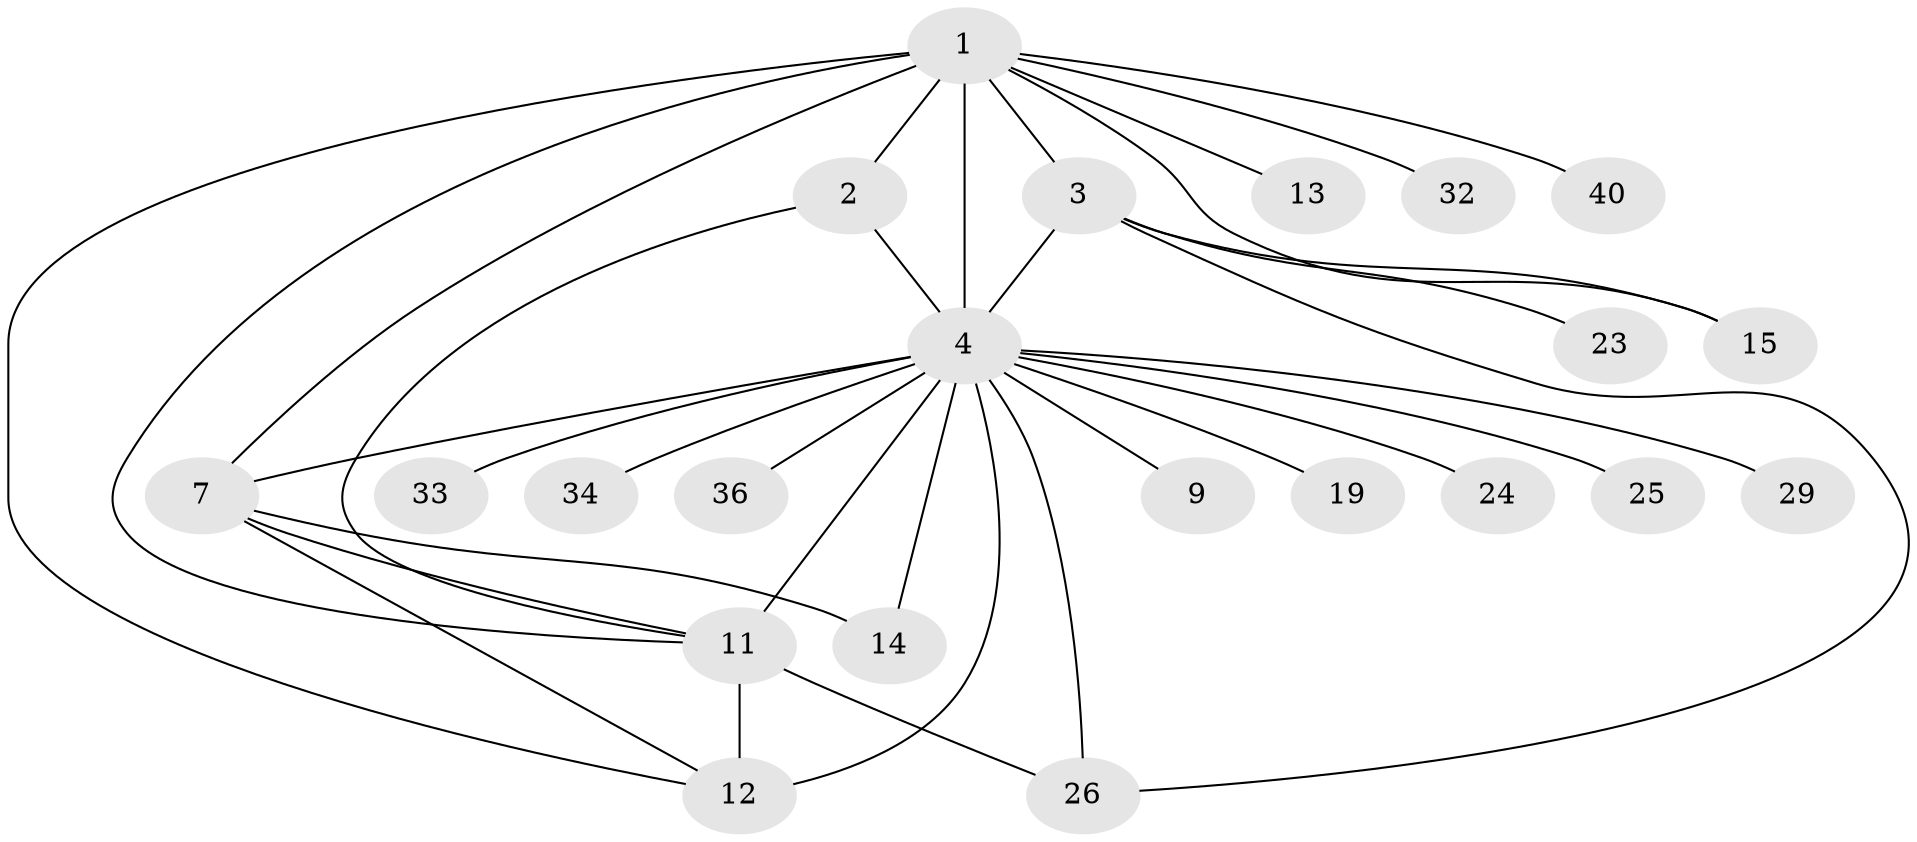 // original degree distribution, {12: 0.017857142857142856, 3: 0.16071428571428573, 5: 0.017857142857142856, 4: 0.03571428571428571, 8: 0.03571428571428571, 13: 0.017857142857142856, 2: 0.125, 1: 0.4642857142857143, 7: 0.03571428571428571, 6: 0.03571428571428571, 9: 0.05357142857142857}
// Generated by graph-tools (version 1.1) at 2025/18/03/04/25 18:18:15]
// undirected, 22 vertices, 34 edges
graph export_dot {
graph [start="1"]
  node [color=gray90,style=filled];
  1 [super="+30+10"];
  2;
  3;
  4 [super="+31+5"];
  7 [super="+38+17"];
  9;
  11 [super="+16+56+35"];
  12 [super="+53+18"];
  13;
  14 [super="+21"];
  15;
  19;
  23;
  24;
  25;
  26 [super="+37+27"];
  29;
  32;
  33;
  34;
  36;
  40;
  1 -- 2;
  1 -- 3;
  1 -- 12;
  1 -- 13;
  1 -- 15;
  1 -- 40;
  1 -- 7 [weight=2];
  1 -- 4 [weight=3];
  1 -- 32;
  1 -- 11;
  2 -- 4;
  2 -- 11;
  3 -- 15;
  3 -- 23;
  3 -- 26;
  3 -- 4;
  4 -- 11 [weight=3];
  4 -- 7 [weight=3];
  4 -- 9;
  4 -- 12 [weight=2];
  4 -- 14;
  4 -- 19 [weight=2];
  4 -- 24;
  4 -- 25;
  4 -- 26 [weight=2];
  4 -- 29 [weight=2];
  4 -- 33;
  4 -- 34;
  4 -- 36;
  7 -- 12;
  7 -- 14;
  7 -- 11;
  11 -- 26 [weight=2];
  11 -- 12;
}
